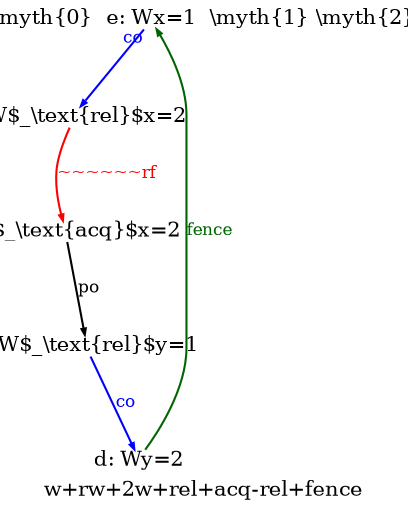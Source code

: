 /* Generated, do not edit, edit img/wrw+2w+lwsyncs.litmus instead */
/* Generated, do not edit, edit img/wrw+2w+lwsyncs.litmus instead */
digraph G {

splines=spline;

/* legend */
fontsize=10;
label="w+rw+2w+rel+acq-rel+fence";


/* the unlocked events */
proc0_label_node [shape=none, fontsize=10, label="\\myth{0}", pos="1.000000,0.588000!", fixedsize=true, width=0.455000, height=0.091875]
eiid0 [label="a: W$_\\text{rel}$x=2", shape="none", fontsize=10, pos="1.000000,0.367500!", fixedsize="true", height="0.138889", width="0.486111"];
proc1_label_node [shape=none, fontsize=10, label="\\myth{1}", pos="1.700000,0.588000!", fixedsize=true, width=0.455000, height=0.091875]
eiid1 [label="b: R$_\\text{acq}$x=2", shape="none", fontsize=10, pos="1.700000,0.367500!", fixedsize="true", height="0.138889", width="0.486111"];
eiid2 [label="c: W$_\\text{rel}$y=1", shape="none", fontsize=10, pos="1.700000,0.000000!", fixedsize="true", height="0.138889", width="0.486111"];
proc2_label_node [shape=none, fontsize=10, label="\\myth{2}", pos="2.400000,0.588000!", fixedsize=true, width=0.455000, height=0.091875]
eiid3 [label="d: Wy=2", shape="none", fontsize=10, pos="2.400000,0.367500!", fixedsize="true", height="0.138889", width="0.486111"];
eiid4 [label="e: Wx=1", shape="none", fontsize=10, pos="2.400000,0.000000!", fixedsize="true", height="0.138889", width="0.486111"];

/* the intra_causality_data edges */


/* the intra_causality_control edges */

/* the poi edges */
/* the rfmap edges */
eiid0 -> eiid1 [label="~~~~~~rf", color="red", fontcolor="red", fontsize=8, arrowsize="0.300000"];


/* The viewed-before edges */
eiid1 -> eiid2 [label="po", color="black", fontcolor="black", fontsize=8, arrowsize="0.300000"];
eiid4 -> eiid3 [label="fence", color="darkgreen", fontcolor="darkgreen", fontsize=8, arrowsize="0.300000", dir="back"];
eiid2 -> eiid3 [label="co", fontsize=8, arrowsize="0.300000", color="blue", fontcolor="blue"];
eiid4 -> eiid0 [taillabel="co", fontsize=8, arrowsize="0.300000", color="blue", fontcolor="blue"];
}
